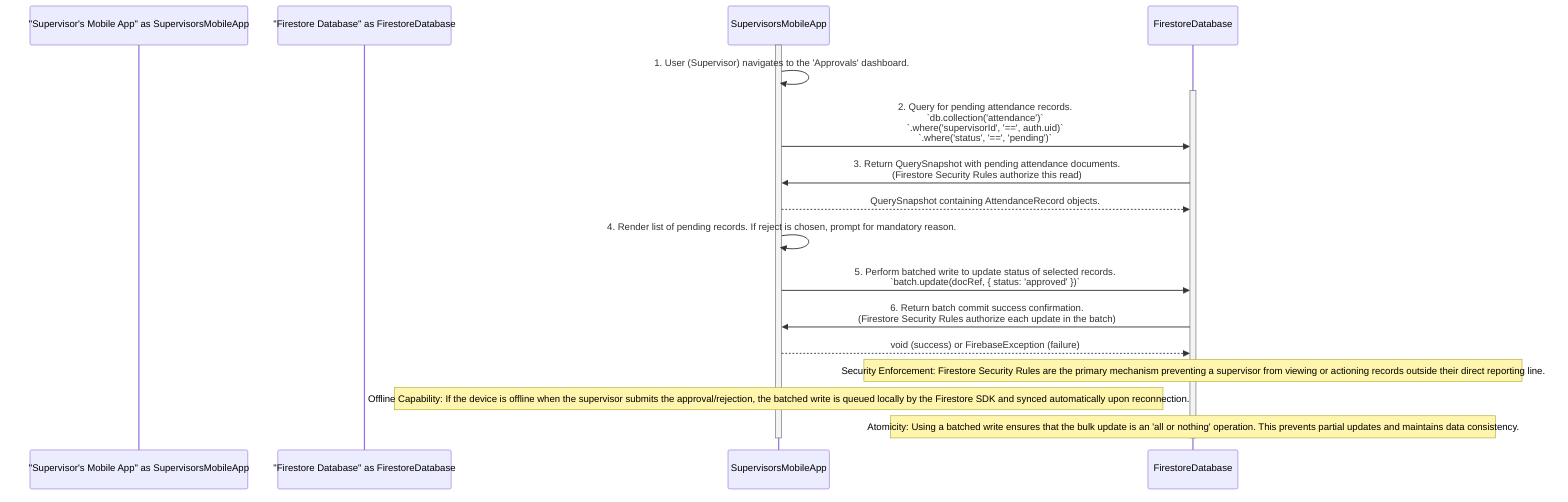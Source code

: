 sequenceDiagram
    participant "Supervisor's Mobile App" as SupervisorsMobileApp
    participant "Firestore Database" as FirestoreDatabase

    activate SupervisorsMobileApp
    SupervisorsMobileApp->>SupervisorsMobileApp: 1. User (Supervisor) navigates to the 'Approvals' dashboard.
    activate FirestoreDatabase
    SupervisorsMobileApp->>FirestoreDatabase: 2. Query for pending attendance records.<br/>`db.collection('attendance')`<br/>`.where('supervisorId', '==', auth.uid)`<br/>`.where('status', '==', 'pending')`
    FirestoreDatabase->>SupervisorsMobileApp: 3. Return QuerySnapshot with pending attendance documents.<br/>(Firestore Security Rules authorize this read)
    SupervisorsMobileApp-->>FirestoreDatabase: QuerySnapshot containing AttendanceRecord objects.
    SupervisorsMobileApp->>SupervisorsMobileApp: 4. Render list of pending records. If reject is chosen, prompt for mandatory reason.
    SupervisorsMobileApp->>FirestoreDatabase: 5. Perform batched write to update status of selected records.<br/>`batch.update(docRef, { status: 'approved' })`
    FirestoreDatabase->>SupervisorsMobileApp: 6. Return batch commit success confirmation.<br/>(Firestore Security Rules authorize each update in the batch)
    SupervisorsMobileApp-->>FirestoreDatabase: void (success) or FirebaseException (failure)

    note over FirestoreDatabase: Security Enforcement: Firestore Security Rules are the primary mechanism preventing a supervisor from viewing or actioning records outside their direct reporting line.
    note over SupervisorsMobileApp: Offline Capability: If the device is offline when the supervisor submits the approval/rejection, the batched write is queued locally by the Firestore SDK and synced automatically upon reconnection.
    note over FirestoreDatabase: Atomicity: Using a batched write ensures that the bulk update is an 'all or nothing' operation. This prevents partial updates and maintains data consistency.

    deactivate FirestoreDatabase
    deactivate SupervisorsMobileApp